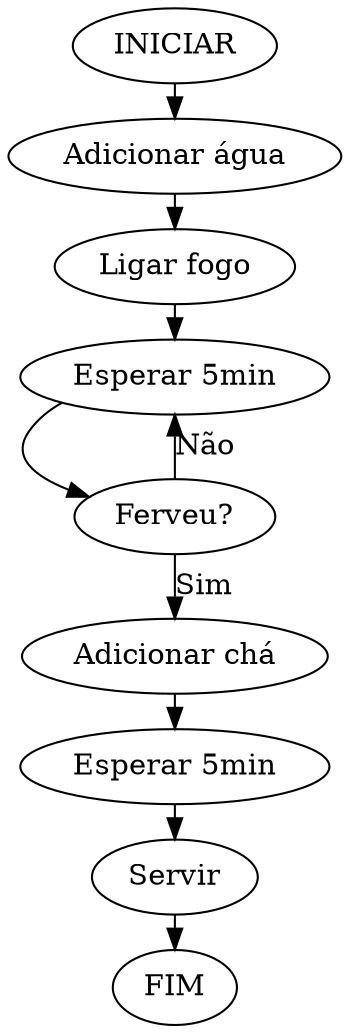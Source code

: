 digraph G {
  graph [nodesep="4", ranksep="0.2"]
  "INICIAR" -> "Adicionar água"
  "Adicionar água" -> "Ligar fogo"
  "Ligar fogo" -> "Esperar 5min"
  "Esperar 5min" -> "Ferveu?"

"Ferveu?" -> "Esperar 5min" [label="Não"]


//  "Esperar 5min" -> "Verificar fervura"
//  "Verificar fervura" -> "Ferveu?"
//  "Ferveu?" -> "Esperar 5min" [label="Não", color="red"]
//  "Ferveu?" -> "Adicionar chá" [label="Sim", color="blue"]
 "Ferveu?" -> "Adicionar chá" [label="Sim"]
  A [label="Esperar 5min"]
  "Adicionar chá" -> A
  A -> "Servir"
  "Servir" -> "FIM"


}

